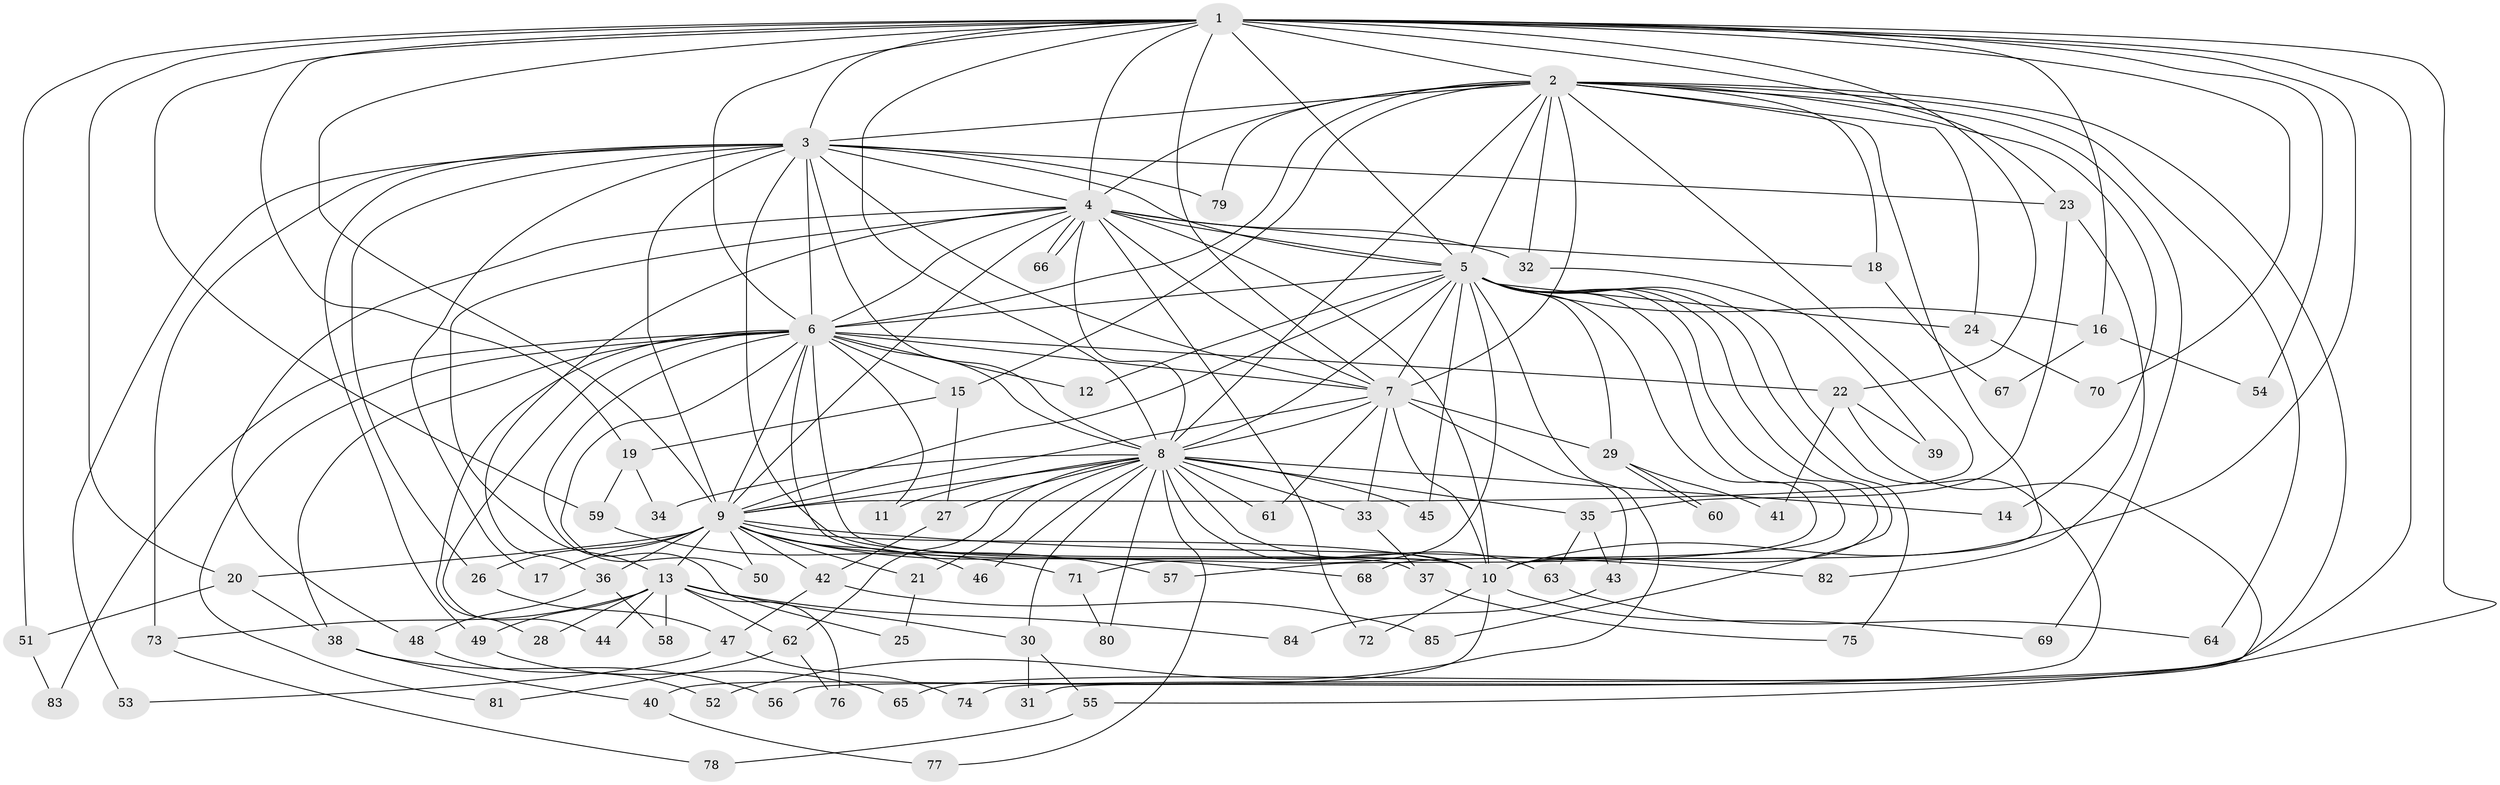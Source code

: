 // coarse degree distribution, {16: 0.046511627906976744, 12: 0.046511627906976744, 14: 0.023255813953488372, 9: 0.046511627906976744, 21: 0.023255813953488372, 11: 0.023255813953488372, 4: 0.16279069767441862, 5: 0.023255813953488372, 6: 0.046511627906976744, 10: 0.023255813953488372, 3: 0.20930232558139536, 2: 0.27906976744186046, 1: 0.046511627906976744}
// Generated by graph-tools (version 1.1) at 2025/49/03/04/25 22:49:28]
// undirected, 85 vertices, 195 edges
graph export_dot {
  node [color=gray90,style=filled];
  1;
  2;
  3;
  4;
  5;
  6;
  7;
  8;
  9;
  10;
  11;
  12;
  13;
  14;
  15;
  16;
  17;
  18;
  19;
  20;
  21;
  22;
  23;
  24;
  25;
  26;
  27;
  28;
  29;
  30;
  31;
  32;
  33;
  34;
  35;
  36;
  37;
  38;
  39;
  40;
  41;
  42;
  43;
  44;
  45;
  46;
  47;
  48;
  49;
  50;
  51;
  52;
  53;
  54;
  55;
  56;
  57;
  58;
  59;
  60;
  61;
  62;
  63;
  64;
  65;
  66;
  67;
  68;
  69;
  70;
  71;
  72;
  73;
  74;
  75;
  76;
  77;
  78;
  79;
  80;
  81;
  82;
  83;
  84;
  85;
  1 -- 2;
  1 -- 3;
  1 -- 4;
  1 -- 5;
  1 -- 6;
  1 -- 7;
  1 -- 8;
  1 -- 9;
  1 -- 10;
  1 -- 16;
  1 -- 19;
  1 -- 20;
  1 -- 22;
  1 -- 23;
  1 -- 51;
  1 -- 54;
  1 -- 55;
  1 -- 59;
  1 -- 65;
  1 -- 70;
  2 -- 3;
  2 -- 4;
  2 -- 5;
  2 -- 6;
  2 -- 7;
  2 -- 8;
  2 -- 9;
  2 -- 10;
  2 -- 14;
  2 -- 15;
  2 -- 18;
  2 -- 24;
  2 -- 32;
  2 -- 64;
  2 -- 69;
  2 -- 74;
  2 -- 79;
  3 -- 4;
  3 -- 5;
  3 -- 6;
  3 -- 7;
  3 -- 8;
  3 -- 9;
  3 -- 10;
  3 -- 17;
  3 -- 23;
  3 -- 26;
  3 -- 49;
  3 -- 53;
  3 -- 73;
  3 -- 79;
  4 -- 5;
  4 -- 6;
  4 -- 7;
  4 -- 8;
  4 -- 9;
  4 -- 10;
  4 -- 13;
  4 -- 18;
  4 -- 32;
  4 -- 36;
  4 -- 48;
  4 -- 66;
  4 -- 66;
  4 -- 72;
  5 -- 6;
  5 -- 7;
  5 -- 8;
  5 -- 9;
  5 -- 10;
  5 -- 12;
  5 -- 16;
  5 -- 24;
  5 -- 29;
  5 -- 45;
  5 -- 52;
  5 -- 56;
  5 -- 57;
  5 -- 68;
  5 -- 71;
  5 -- 75;
  5 -- 85;
  6 -- 7;
  6 -- 8;
  6 -- 9;
  6 -- 10;
  6 -- 11;
  6 -- 12;
  6 -- 15;
  6 -- 22;
  6 -- 25;
  6 -- 28;
  6 -- 37;
  6 -- 38;
  6 -- 44;
  6 -- 50;
  6 -- 81;
  6 -- 83;
  7 -- 8;
  7 -- 9;
  7 -- 10;
  7 -- 29;
  7 -- 33;
  7 -- 43;
  7 -- 61;
  8 -- 9;
  8 -- 10;
  8 -- 11;
  8 -- 14;
  8 -- 21;
  8 -- 27;
  8 -- 30;
  8 -- 33;
  8 -- 34;
  8 -- 35;
  8 -- 45;
  8 -- 46;
  8 -- 61;
  8 -- 62;
  8 -- 63;
  8 -- 77;
  8 -- 80;
  9 -- 10;
  9 -- 13;
  9 -- 17;
  9 -- 20;
  9 -- 21;
  9 -- 26;
  9 -- 36;
  9 -- 42;
  9 -- 46;
  9 -- 50;
  9 -- 57;
  9 -- 68;
  9 -- 82;
  10 -- 40;
  10 -- 69;
  10 -- 72;
  13 -- 28;
  13 -- 30;
  13 -- 44;
  13 -- 49;
  13 -- 58;
  13 -- 62;
  13 -- 73;
  13 -- 76;
  13 -- 84;
  15 -- 19;
  15 -- 27;
  16 -- 54;
  16 -- 67;
  18 -- 67;
  19 -- 34;
  19 -- 59;
  20 -- 38;
  20 -- 51;
  21 -- 25;
  22 -- 31;
  22 -- 39;
  22 -- 41;
  23 -- 35;
  23 -- 82;
  24 -- 70;
  26 -- 47;
  27 -- 42;
  29 -- 41;
  29 -- 60;
  29 -- 60;
  30 -- 31;
  30 -- 55;
  32 -- 39;
  33 -- 37;
  35 -- 43;
  35 -- 63;
  36 -- 48;
  36 -- 58;
  37 -- 75;
  38 -- 40;
  38 -- 56;
  40 -- 77;
  42 -- 47;
  42 -- 85;
  43 -- 84;
  47 -- 53;
  47 -- 74;
  48 -- 52;
  49 -- 65;
  51 -- 83;
  55 -- 78;
  59 -- 71;
  62 -- 76;
  62 -- 81;
  63 -- 64;
  71 -- 80;
  73 -- 78;
}
